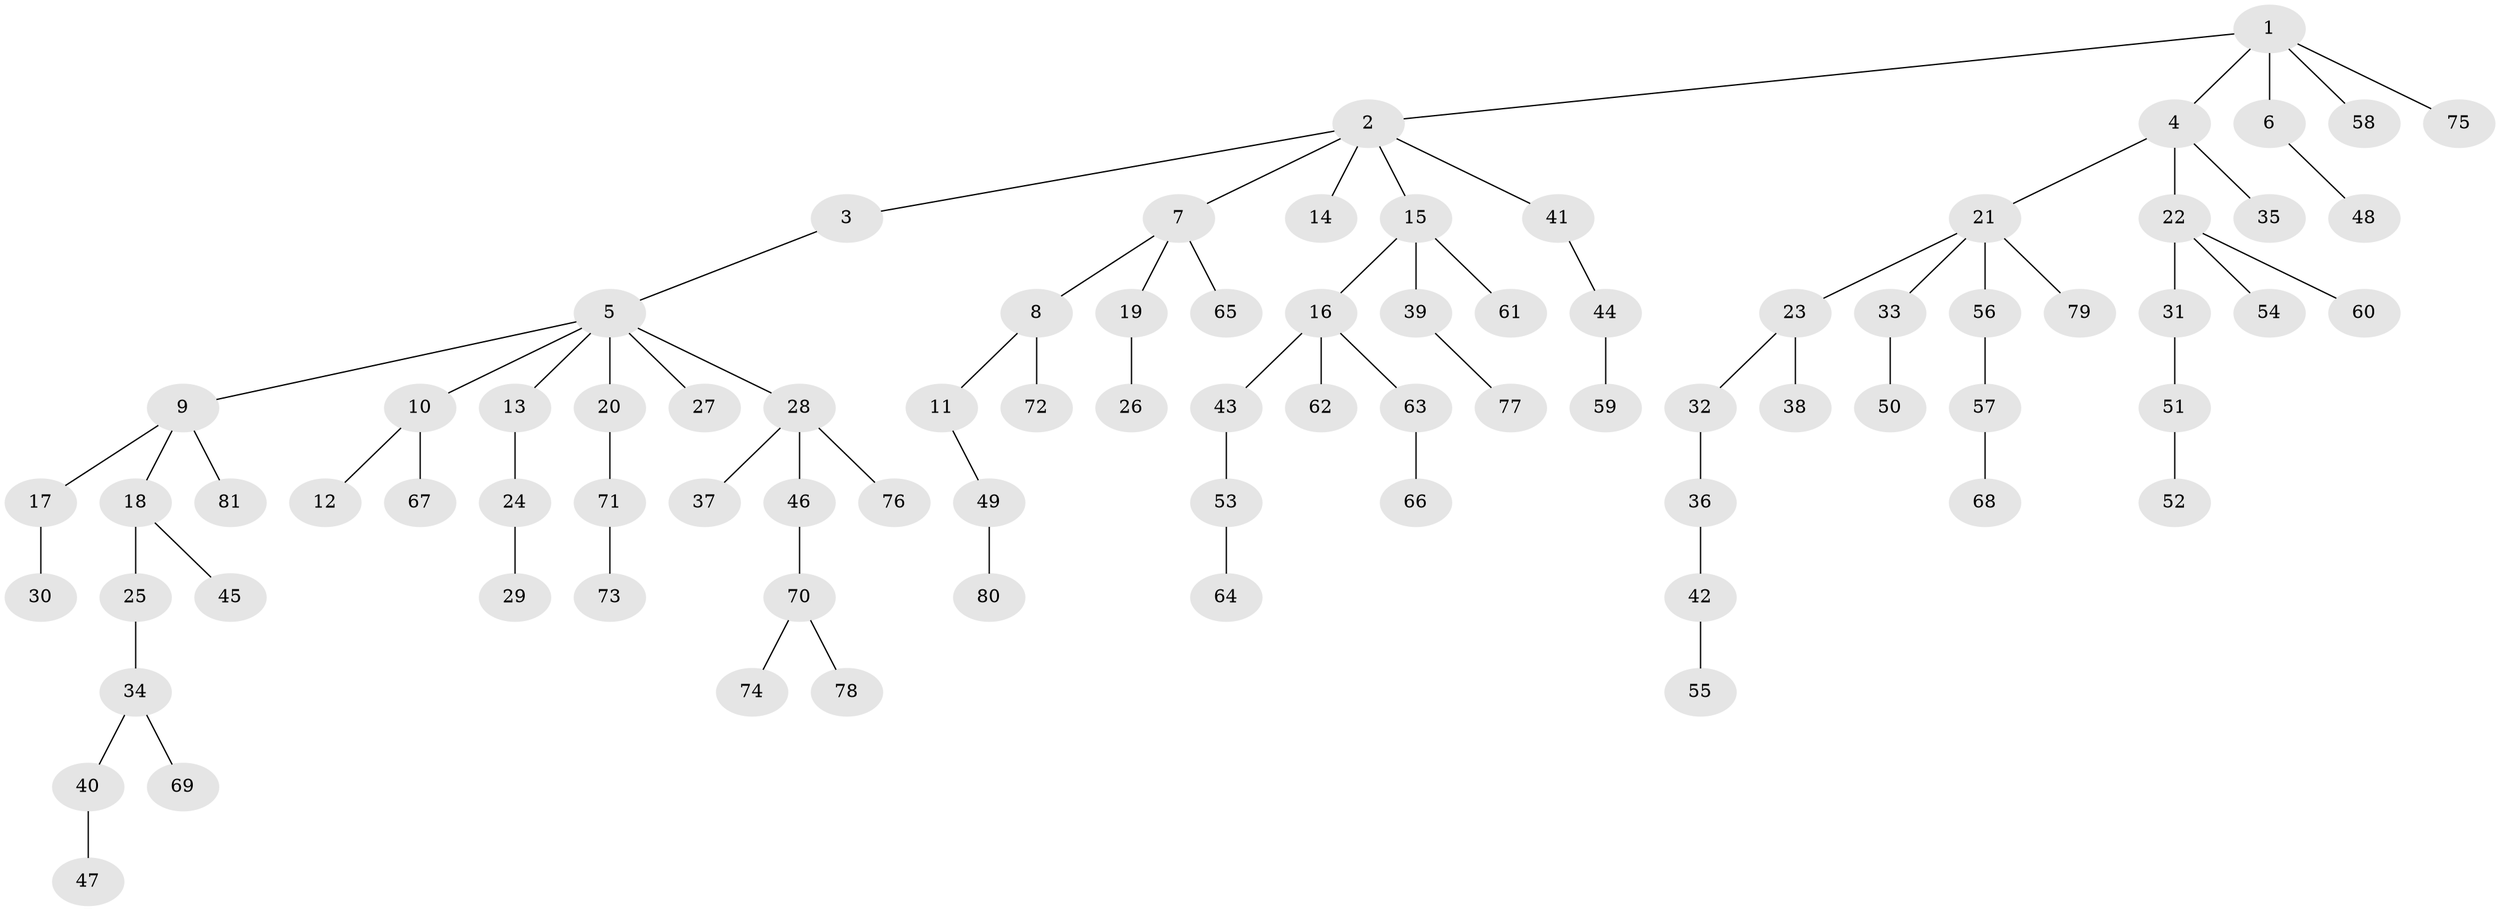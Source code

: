 // coarse degree distribution, {4: 0.037037037037037035, 8: 0.037037037037037035, 2: 0.2962962962962963, 1: 0.5, 3: 0.1111111111111111, 5: 0.018518518518518517}
// Generated by graph-tools (version 1.1) at 2025/24/03/03/25 07:24:05]
// undirected, 81 vertices, 80 edges
graph export_dot {
graph [start="1"]
  node [color=gray90,style=filled];
  1;
  2;
  3;
  4;
  5;
  6;
  7;
  8;
  9;
  10;
  11;
  12;
  13;
  14;
  15;
  16;
  17;
  18;
  19;
  20;
  21;
  22;
  23;
  24;
  25;
  26;
  27;
  28;
  29;
  30;
  31;
  32;
  33;
  34;
  35;
  36;
  37;
  38;
  39;
  40;
  41;
  42;
  43;
  44;
  45;
  46;
  47;
  48;
  49;
  50;
  51;
  52;
  53;
  54;
  55;
  56;
  57;
  58;
  59;
  60;
  61;
  62;
  63;
  64;
  65;
  66;
  67;
  68;
  69;
  70;
  71;
  72;
  73;
  74;
  75;
  76;
  77;
  78;
  79;
  80;
  81;
  1 -- 2;
  1 -- 4;
  1 -- 6;
  1 -- 58;
  1 -- 75;
  2 -- 3;
  2 -- 7;
  2 -- 14;
  2 -- 15;
  2 -- 41;
  3 -- 5;
  4 -- 21;
  4 -- 22;
  4 -- 35;
  5 -- 9;
  5 -- 10;
  5 -- 13;
  5 -- 20;
  5 -- 27;
  5 -- 28;
  6 -- 48;
  7 -- 8;
  7 -- 19;
  7 -- 65;
  8 -- 11;
  8 -- 72;
  9 -- 17;
  9 -- 18;
  9 -- 81;
  10 -- 12;
  10 -- 67;
  11 -- 49;
  13 -- 24;
  15 -- 16;
  15 -- 39;
  15 -- 61;
  16 -- 43;
  16 -- 62;
  16 -- 63;
  17 -- 30;
  18 -- 25;
  18 -- 45;
  19 -- 26;
  20 -- 71;
  21 -- 23;
  21 -- 33;
  21 -- 56;
  21 -- 79;
  22 -- 31;
  22 -- 54;
  22 -- 60;
  23 -- 32;
  23 -- 38;
  24 -- 29;
  25 -- 34;
  28 -- 37;
  28 -- 46;
  28 -- 76;
  31 -- 51;
  32 -- 36;
  33 -- 50;
  34 -- 40;
  34 -- 69;
  36 -- 42;
  39 -- 77;
  40 -- 47;
  41 -- 44;
  42 -- 55;
  43 -- 53;
  44 -- 59;
  46 -- 70;
  49 -- 80;
  51 -- 52;
  53 -- 64;
  56 -- 57;
  57 -- 68;
  63 -- 66;
  70 -- 74;
  70 -- 78;
  71 -- 73;
}
